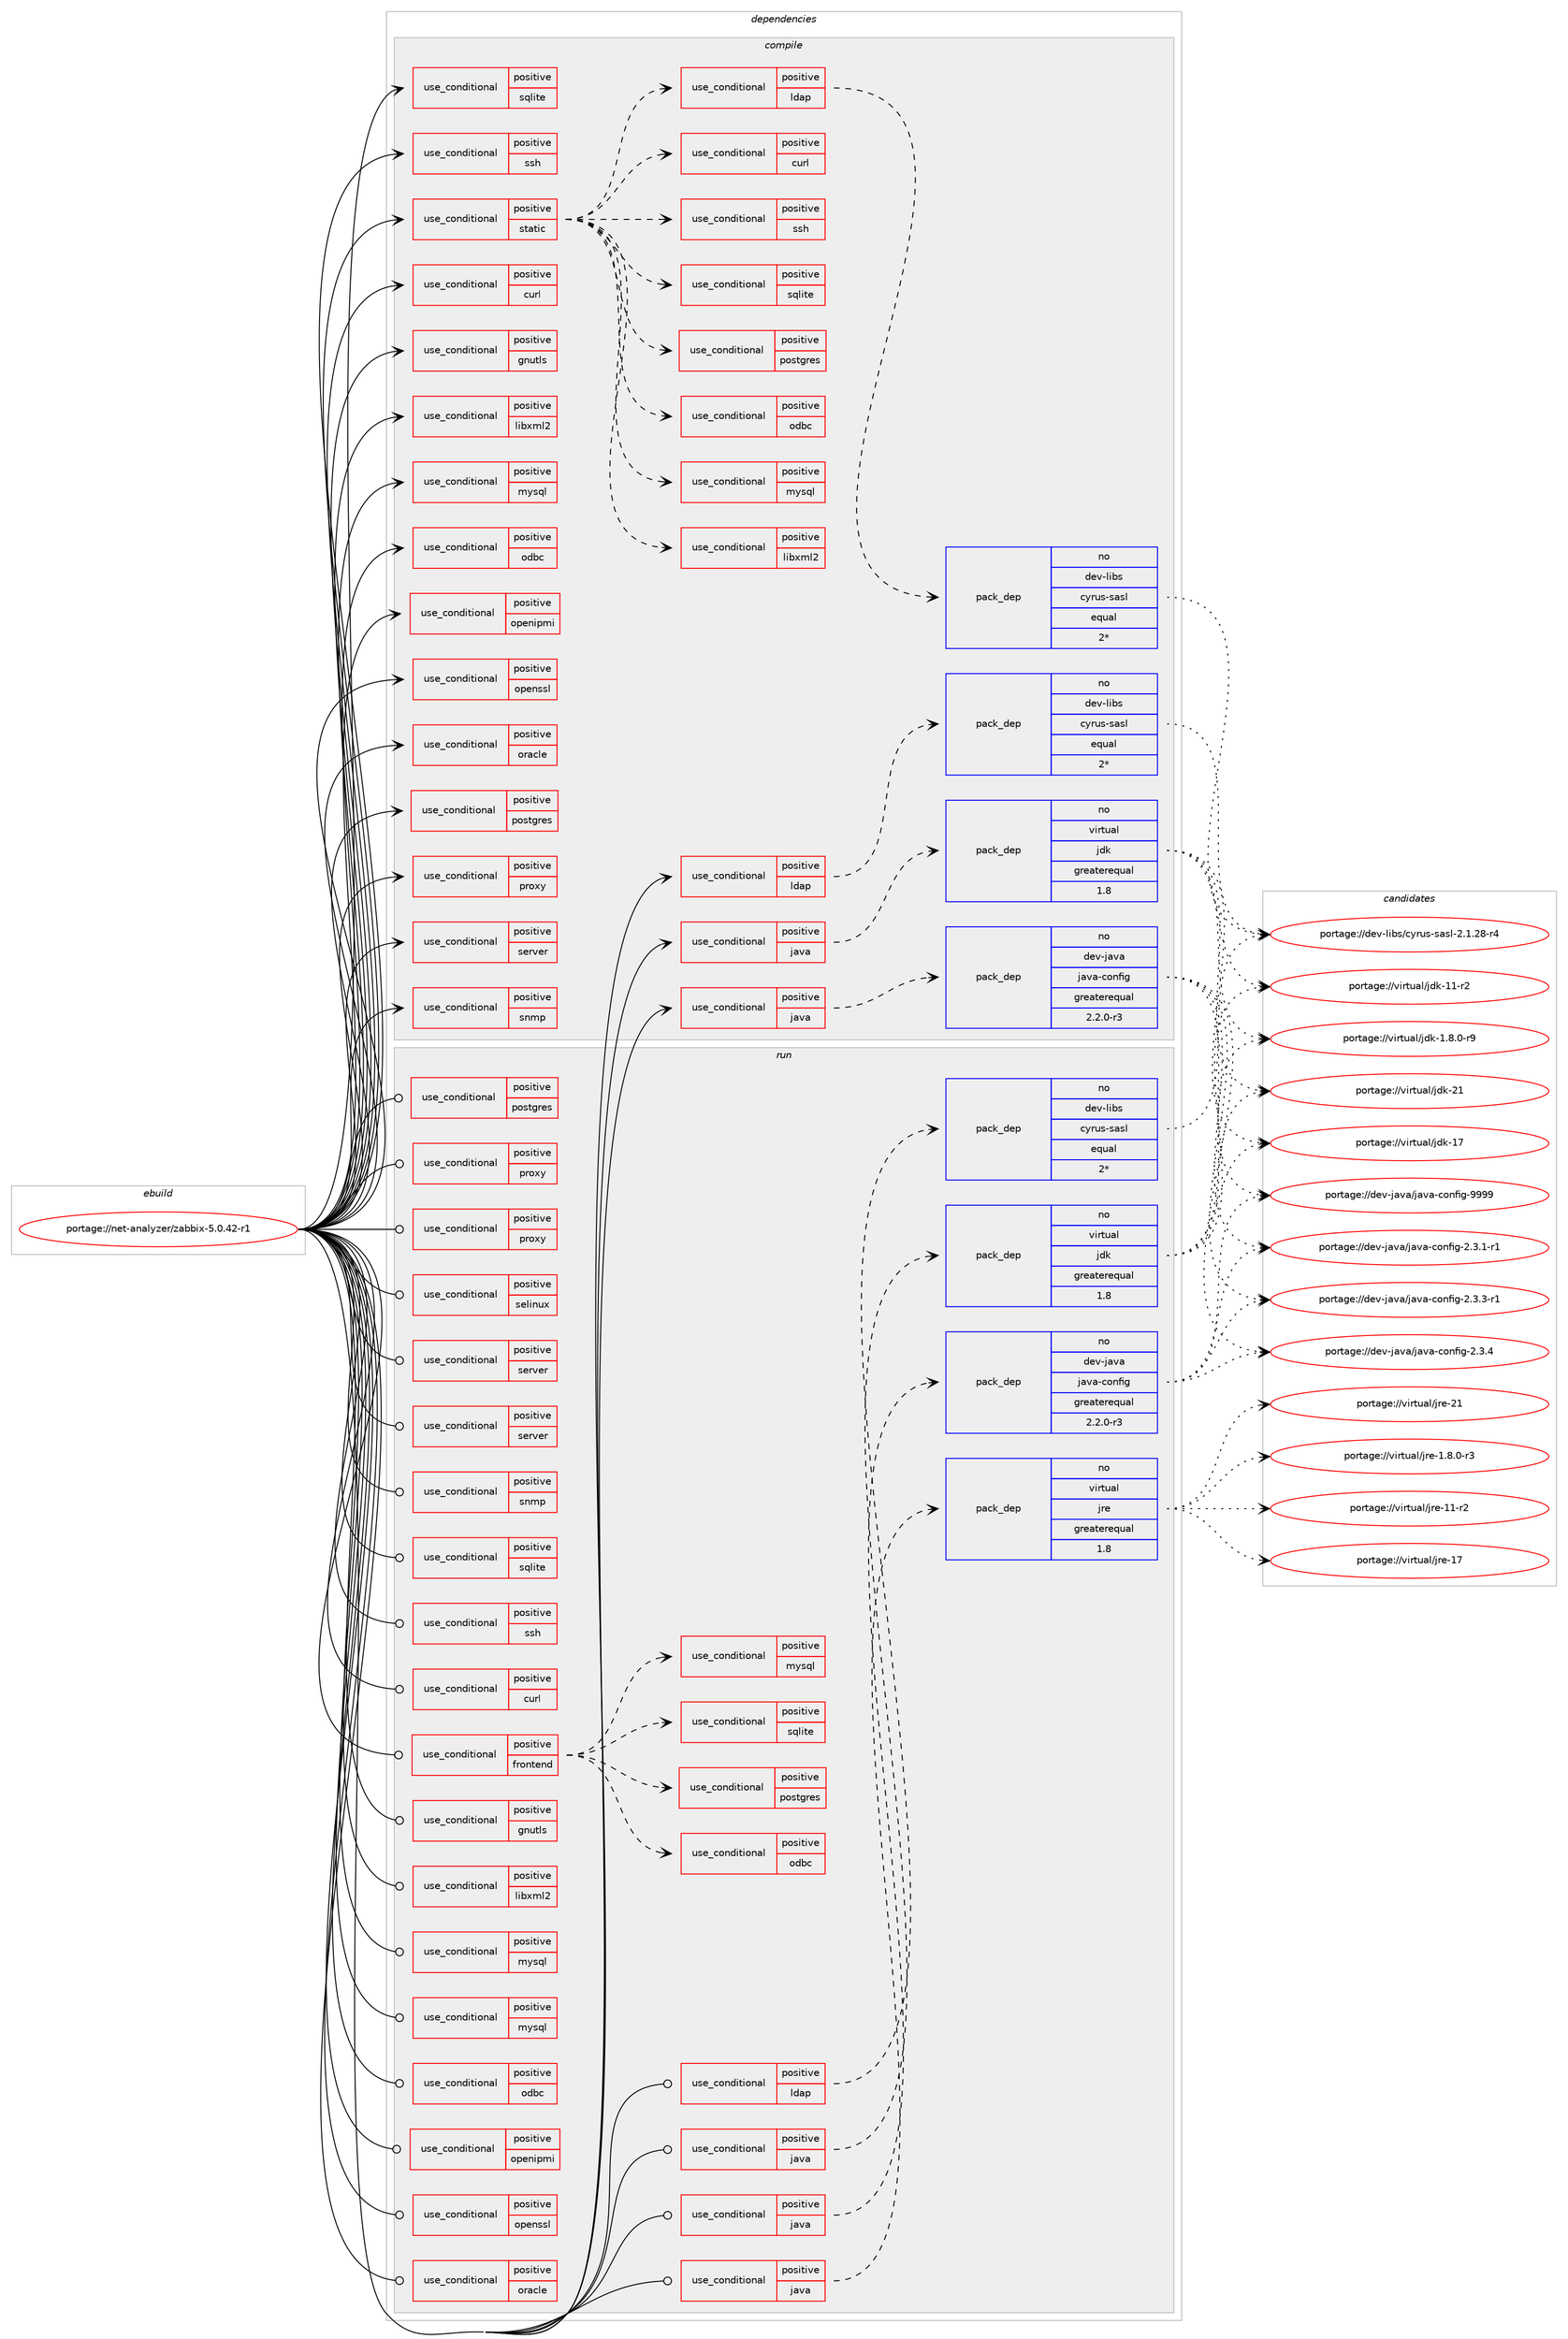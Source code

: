 digraph prolog {

# *************
# Graph options
# *************

newrank=true;
concentrate=true;
compound=true;
graph [rankdir=LR,fontname=Helvetica,fontsize=10,ranksep=1.5];#, ranksep=2.5, nodesep=0.2];
edge  [arrowhead=vee];
node  [fontname=Helvetica,fontsize=10];

# **********
# The ebuild
# **********

subgraph cluster_leftcol {
color=gray;
rank=same;
label=<<i>ebuild</i>>;
id [label="portage://net-analyzer/zabbix-5.0.42-r1", color=red, width=4, href="../net-analyzer/zabbix-5.0.42-r1.svg"];
}

# ****************
# The dependencies
# ****************

subgraph cluster_midcol {
color=gray;
label=<<i>dependencies</i>>;
subgraph cluster_compile {
fillcolor="#eeeeee";
style=filled;
label=<<i>compile</i>>;
subgraph cond86247 {
dependency175684 [label=<<TABLE BORDER="0" CELLBORDER="1" CELLSPACING="0" CELLPADDING="4"><TR><TD ROWSPAN="3" CELLPADDING="10">use_conditional</TD></TR><TR><TD>positive</TD></TR><TR><TD>curl</TD></TR></TABLE>>, shape=none, color=red];
# *** BEGIN UNKNOWN DEPENDENCY TYPE (TODO) ***
# dependency175684 -> package_dependency(portage://net-analyzer/zabbix-5.0.42-r1,install,no,net-misc,curl,none,[,,],[],[])
# *** END UNKNOWN DEPENDENCY TYPE (TODO) ***

}
id:e -> dependency175684:w [weight=20,style="solid",arrowhead="vee"];
subgraph cond86248 {
dependency175685 [label=<<TABLE BORDER="0" CELLBORDER="1" CELLSPACING="0" CELLPADDING="4"><TR><TD ROWSPAN="3" CELLPADDING="10">use_conditional</TD></TR><TR><TD>positive</TD></TR><TR><TD>gnutls</TD></TR></TABLE>>, shape=none, color=red];
# *** BEGIN UNKNOWN DEPENDENCY TYPE (TODO) ***
# dependency175685 -> package_dependency(portage://net-analyzer/zabbix-5.0.42-r1,install,no,net-libs,gnutls,none,[,,],[slot(0),equal],[])
# *** END UNKNOWN DEPENDENCY TYPE (TODO) ***

}
id:e -> dependency175685:w [weight=20,style="solid",arrowhead="vee"];
subgraph cond86249 {
dependency175686 [label=<<TABLE BORDER="0" CELLBORDER="1" CELLSPACING="0" CELLPADDING="4"><TR><TD ROWSPAN="3" CELLPADDING="10">use_conditional</TD></TR><TR><TD>positive</TD></TR><TR><TD>java</TD></TR></TABLE>>, shape=none, color=red];
subgraph pack86904 {
dependency175687 [label=<<TABLE BORDER="0" CELLBORDER="1" CELLSPACING="0" CELLPADDING="4" WIDTH="220"><TR><TD ROWSPAN="6" CELLPADDING="30">pack_dep</TD></TR><TR><TD WIDTH="110">no</TD></TR><TR><TD>dev-java</TD></TR><TR><TD>java-config</TD></TR><TR><TD>greaterequal</TD></TR><TR><TD>2.2.0-r3</TD></TR></TABLE>>, shape=none, color=blue];
}
dependency175686:e -> dependency175687:w [weight=20,style="dashed",arrowhead="vee"];
}
id:e -> dependency175686:w [weight=20,style="solid",arrowhead="vee"];
subgraph cond86250 {
dependency175688 [label=<<TABLE BORDER="0" CELLBORDER="1" CELLSPACING="0" CELLPADDING="4"><TR><TD ROWSPAN="3" CELLPADDING="10">use_conditional</TD></TR><TR><TD>positive</TD></TR><TR><TD>java</TD></TR></TABLE>>, shape=none, color=red];
subgraph pack86905 {
dependency175689 [label=<<TABLE BORDER="0" CELLBORDER="1" CELLSPACING="0" CELLPADDING="4" WIDTH="220"><TR><TD ROWSPAN="6" CELLPADDING="30">pack_dep</TD></TR><TR><TD WIDTH="110">no</TD></TR><TR><TD>virtual</TD></TR><TR><TD>jdk</TD></TR><TR><TD>greaterequal</TD></TR><TR><TD>1.8</TD></TR></TABLE>>, shape=none, color=blue];
}
dependency175688:e -> dependency175689:w [weight=20,style="dashed",arrowhead="vee"];
}
id:e -> dependency175688:w [weight=20,style="solid",arrowhead="vee"];
subgraph cond86251 {
dependency175690 [label=<<TABLE BORDER="0" CELLBORDER="1" CELLSPACING="0" CELLPADDING="4"><TR><TD ROWSPAN="3" CELLPADDING="10">use_conditional</TD></TR><TR><TD>positive</TD></TR><TR><TD>ldap</TD></TR></TABLE>>, shape=none, color=red];
subgraph pack86906 {
dependency175691 [label=<<TABLE BORDER="0" CELLBORDER="1" CELLSPACING="0" CELLPADDING="4" WIDTH="220"><TR><TD ROWSPAN="6" CELLPADDING="30">pack_dep</TD></TR><TR><TD WIDTH="110">no</TD></TR><TR><TD>dev-libs</TD></TR><TR><TD>cyrus-sasl</TD></TR><TR><TD>equal</TD></TR><TR><TD>2*</TD></TR></TABLE>>, shape=none, color=blue];
}
dependency175690:e -> dependency175691:w [weight=20,style="dashed",arrowhead="vee"];
# *** BEGIN UNKNOWN DEPENDENCY TYPE (TODO) ***
# dependency175690 -> package_dependency(portage://net-analyzer/zabbix-5.0.42-r1,install,no,net-libs,gnutls,none,[,,],any_same_slot,[])
# *** END UNKNOWN DEPENDENCY TYPE (TODO) ***

# *** BEGIN UNKNOWN DEPENDENCY TYPE (TODO) ***
# dependency175690 -> package_dependency(portage://net-analyzer/zabbix-5.0.42-r1,install,no,net-nds,openldap,none,[,,],any_same_slot,[])
# *** END UNKNOWN DEPENDENCY TYPE (TODO) ***

}
id:e -> dependency175690:w [weight=20,style="solid",arrowhead="vee"];
subgraph cond86252 {
dependency175692 [label=<<TABLE BORDER="0" CELLBORDER="1" CELLSPACING="0" CELLPADDING="4"><TR><TD ROWSPAN="3" CELLPADDING="10">use_conditional</TD></TR><TR><TD>positive</TD></TR><TR><TD>libxml2</TD></TR></TABLE>>, shape=none, color=red];
# *** BEGIN UNKNOWN DEPENDENCY TYPE (TODO) ***
# dependency175692 -> package_dependency(portage://net-analyzer/zabbix-5.0.42-r1,install,no,dev-libs,libxml2,none,[,,],[],[])
# *** END UNKNOWN DEPENDENCY TYPE (TODO) ***

}
id:e -> dependency175692:w [weight=20,style="solid",arrowhead="vee"];
subgraph cond86253 {
dependency175693 [label=<<TABLE BORDER="0" CELLBORDER="1" CELLSPACING="0" CELLPADDING="4"><TR><TD ROWSPAN="3" CELLPADDING="10">use_conditional</TD></TR><TR><TD>positive</TD></TR><TR><TD>mysql</TD></TR></TABLE>>, shape=none, color=red];
# *** BEGIN UNKNOWN DEPENDENCY TYPE (TODO) ***
# dependency175693 -> package_dependency(portage://net-analyzer/zabbix-5.0.42-r1,install,no,dev-db,mysql-connector-c,none,[,,],any_same_slot,[])
# *** END UNKNOWN DEPENDENCY TYPE (TODO) ***

}
id:e -> dependency175693:w [weight=20,style="solid",arrowhead="vee"];
subgraph cond86254 {
dependency175694 [label=<<TABLE BORDER="0" CELLBORDER="1" CELLSPACING="0" CELLPADDING="4"><TR><TD ROWSPAN="3" CELLPADDING="10">use_conditional</TD></TR><TR><TD>positive</TD></TR><TR><TD>odbc</TD></TR></TABLE>>, shape=none, color=red];
# *** BEGIN UNKNOWN DEPENDENCY TYPE (TODO) ***
# dependency175694 -> package_dependency(portage://net-analyzer/zabbix-5.0.42-r1,install,no,dev-db,unixODBC,none,[,,],[],[])
# *** END UNKNOWN DEPENDENCY TYPE (TODO) ***

}
id:e -> dependency175694:w [weight=20,style="solid",arrowhead="vee"];
subgraph cond86255 {
dependency175695 [label=<<TABLE BORDER="0" CELLBORDER="1" CELLSPACING="0" CELLPADDING="4"><TR><TD ROWSPAN="3" CELLPADDING="10">use_conditional</TD></TR><TR><TD>positive</TD></TR><TR><TD>openipmi</TD></TR></TABLE>>, shape=none, color=red];
# *** BEGIN UNKNOWN DEPENDENCY TYPE (TODO) ***
# dependency175695 -> package_dependency(portage://net-analyzer/zabbix-5.0.42-r1,install,no,sys-libs,openipmi,none,[,,],[],[])
# *** END UNKNOWN DEPENDENCY TYPE (TODO) ***

}
id:e -> dependency175695:w [weight=20,style="solid",arrowhead="vee"];
subgraph cond86256 {
dependency175696 [label=<<TABLE BORDER="0" CELLBORDER="1" CELLSPACING="0" CELLPADDING="4"><TR><TD ROWSPAN="3" CELLPADDING="10">use_conditional</TD></TR><TR><TD>positive</TD></TR><TR><TD>openssl</TD></TR></TABLE>>, shape=none, color=red];
# *** BEGIN UNKNOWN DEPENDENCY TYPE (TODO) ***
# dependency175696 -> package_dependency(portage://net-analyzer/zabbix-5.0.42-r1,install,no,dev-libs,openssl,none,[,,],any_same_slot,[use(disable(bindist),negative)])
# *** END UNKNOWN DEPENDENCY TYPE (TODO) ***

}
id:e -> dependency175696:w [weight=20,style="solid",arrowhead="vee"];
subgraph cond86257 {
dependency175697 [label=<<TABLE BORDER="0" CELLBORDER="1" CELLSPACING="0" CELLPADDING="4"><TR><TD ROWSPAN="3" CELLPADDING="10">use_conditional</TD></TR><TR><TD>positive</TD></TR><TR><TD>oracle</TD></TR></TABLE>>, shape=none, color=red];
# *** BEGIN UNKNOWN DEPENDENCY TYPE (TODO) ***
# dependency175697 -> package_dependency(portage://net-analyzer/zabbix-5.0.42-r1,install,no,dev-db,oracle-instantclient,none,[,,],[],[use(enable(odbc),none),use(enable(sdk),none)])
# *** END UNKNOWN DEPENDENCY TYPE (TODO) ***

}
id:e -> dependency175697:w [weight=20,style="solid",arrowhead="vee"];
subgraph cond86258 {
dependency175698 [label=<<TABLE BORDER="0" CELLBORDER="1" CELLSPACING="0" CELLPADDING="4"><TR><TD ROWSPAN="3" CELLPADDING="10">use_conditional</TD></TR><TR><TD>positive</TD></TR><TR><TD>postgres</TD></TR></TABLE>>, shape=none, color=red];
# *** BEGIN UNKNOWN DEPENDENCY TYPE (TODO) ***
# dependency175698 -> package_dependency(portage://net-analyzer/zabbix-5.0.42-r1,install,no,dev-db,postgresql,none,[,,],any_different_slot,[])
# *** END UNKNOWN DEPENDENCY TYPE (TODO) ***

}
id:e -> dependency175698:w [weight=20,style="solid",arrowhead="vee"];
subgraph cond86259 {
dependency175699 [label=<<TABLE BORDER="0" CELLBORDER="1" CELLSPACING="0" CELLPADDING="4"><TR><TD ROWSPAN="3" CELLPADDING="10">use_conditional</TD></TR><TR><TD>positive</TD></TR><TR><TD>proxy</TD></TR></TABLE>>, shape=none, color=red];
# *** BEGIN UNKNOWN DEPENDENCY TYPE (TODO) ***
# dependency175699 -> package_dependency(portage://net-analyzer/zabbix-5.0.42-r1,install,no,dev-libs,libevent,none,[,,],any_same_slot,[])
# *** END UNKNOWN DEPENDENCY TYPE (TODO) ***

# *** BEGIN UNKNOWN DEPENDENCY TYPE (TODO) ***
# dependency175699 -> package_dependency(portage://net-analyzer/zabbix-5.0.42-r1,install,no,sys-libs,zlib,none,[,,],[],[])
# *** END UNKNOWN DEPENDENCY TYPE (TODO) ***

}
id:e -> dependency175699:w [weight=20,style="solid",arrowhead="vee"];
subgraph cond86260 {
dependency175700 [label=<<TABLE BORDER="0" CELLBORDER="1" CELLSPACING="0" CELLPADDING="4"><TR><TD ROWSPAN="3" CELLPADDING="10">use_conditional</TD></TR><TR><TD>positive</TD></TR><TR><TD>server</TD></TR></TABLE>>, shape=none, color=red];
# *** BEGIN UNKNOWN DEPENDENCY TYPE (TODO) ***
# dependency175700 -> package_dependency(portage://net-analyzer/zabbix-5.0.42-r1,install,no,dev-libs,libevent,none,[,,],any_same_slot,[])
# *** END UNKNOWN DEPENDENCY TYPE (TODO) ***

# *** BEGIN UNKNOWN DEPENDENCY TYPE (TODO) ***
# dependency175700 -> package_dependency(portage://net-analyzer/zabbix-5.0.42-r1,install,no,sys-libs,zlib,none,[,,],[],[])
# *** END UNKNOWN DEPENDENCY TYPE (TODO) ***

}
id:e -> dependency175700:w [weight=20,style="solid",arrowhead="vee"];
subgraph cond86261 {
dependency175701 [label=<<TABLE BORDER="0" CELLBORDER="1" CELLSPACING="0" CELLPADDING="4"><TR><TD ROWSPAN="3" CELLPADDING="10">use_conditional</TD></TR><TR><TD>positive</TD></TR><TR><TD>snmp</TD></TR></TABLE>>, shape=none, color=red];
# *** BEGIN UNKNOWN DEPENDENCY TYPE (TODO) ***
# dependency175701 -> package_dependency(portage://net-analyzer/zabbix-5.0.42-r1,install,no,net-analyzer,net-snmp,none,[,,],any_same_slot,[])
# *** END UNKNOWN DEPENDENCY TYPE (TODO) ***

}
id:e -> dependency175701:w [weight=20,style="solid",arrowhead="vee"];
subgraph cond86262 {
dependency175702 [label=<<TABLE BORDER="0" CELLBORDER="1" CELLSPACING="0" CELLPADDING="4"><TR><TD ROWSPAN="3" CELLPADDING="10">use_conditional</TD></TR><TR><TD>positive</TD></TR><TR><TD>sqlite</TD></TR></TABLE>>, shape=none, color=red];
# *** BEGIN UNKNOWN DEPENDENCY TYPE (TODO) ***
# dependency175702 -> package_dependency(portage://net-analyzer/zabbix-5.0.42-r1,install,no,dev-db,sqlite,none,[,,],[],[])
# *** END UNKNOWN DEPENDENCY TYPE (TODO) ***

}
id:e -> dependency175702:w [weight=20,style="solid",arrowhead="vee"];
subgraph cond86263 {
dependency175703 [label=<<TABLE BORDER="0" CELLBORDER="1" CELLSPACING="0" CELLPADDING="4"><TR><TD ROWSPAN="3" CELLPADDING="10">use_conditional</TD></TR><TR><TD>positive</TD></TR><TR><TD>ssh</TD></TR></TABLE>>, shape=none, color=red];
# *** BEGIN UNKNOWN DEPENDENCY TYPE (TODO) ***
# dependency175703 -> package_dependency(portage://net-analyzer/zabbix-5.0.42-r1,install,no,net-libs,libssh2,none,[,,],[],[])
# *** END UNKNOWN DEPENDENCY TYPE (TODO) ***

}
id:e -> dependency175703:w [weight=20,style="solid",arrowhead="vee"];
subgraph cond86264 {
dependency175704 [label=<<TABLE BORDER="0" CELLBORDER="1" CELLSPACING="0" CELLPADDING="4"><TR><TD ROWSPAN="3" CELLPADDING="10">use_conditional</TD></TR><TR><TD>positive</TD></TR><TR><TD>static</TD></TR></TABLE>>, shape=none, color=red];
subgraph cond86265 {
dependency175705 [label=<<TABLE BORDER="0" CELLBORDER="1" CELLSPACING="0" CELLPADDING="4"><TR><TD ROWSPAN="3" CELLPADDING="10">use_conditional</TD></TR><TR><TD>positive</TD></TR><TR><TD>curl</TD></TR></TABLE>>, shape=none, color=red];
# *** BEGIN UNKNOWN DEPENDENCY TYPE (TODO) ***
# dependency175705 -> package_dependency(portage://net-analyzer/zabbix-5.0.42-r1,install,no,net-misc,curl,none,[,,],[],[use(enable(static-libs),none)])
# *** END UNKNOWN DEPENDENCY TYPE (TODO) ***

}
dependency175704:e -> dependency175705:w [weight=20,style="dashed",arrowhead="vee"];
subgraph cond86266 {
dependency175706 [label=<<TABLE BORDER="0" CELLBORDER="1" CELLSPACING="0" CELLPADDING="4"><TR><TD ROWSPAN="3" CELLPADDING="10">use_conditional</TD></TR><TR><TD>positive</TD></TR><TR><TD>ldap</TD></TR></TABLE>>, shape=none, color=red];
subgraph pack86907 {
dependency175707 [label=<<TABLE BORDER="0" CELLBORDER="1" CELLSPACING="0" CELLPADDING="4" WIDTH="220"><TR><TD ROWSPAN="6" CELLPADDING="30">pack_dep</TD></TR><TR><TD WIDTH="110">no</TD></TR><TR><TD>dev-libs</TD></TR><TR><TD>cyrus-sasl</TD></TR><TR><TD>equal</TD></TR><TR><TD>2*</TD></TR></TABLE>>, shape=none, color=blue];
}
dependency175706:e -> dependency175707:w [weight=20,style="dashed",arrowhead="vee"];
# *** BEGIN UNKNOWN DEPENDENCY TYPE (TODO) ***
# dependency175706 -> package_dependency(portage://net-analyzer/zabbix-5.0.42-r1,install,no,net-libs,gnutls,none,[,,],[],[use(enable(static-libs),none)])
# *** END UNKNOWN DEPENDENCY TYPE (TODO) ***

# *** BEGIN UNKNOWN DEPENDENCY TYPE (TODO) ***
# dependency175706 -> package_dependency(portage://net-analyzer/zabbix-5.0.42-r1,install,no,net-nds,openldap,none,[,,],[],[use(enable(static-libs),none)])
# *** END UNKNOWN DEPENDENCY TYPE (TODO) ***

}
dependency175704:e -> dependency175706:w [weight=20,style="dashed",arrowhead="vee"];
subgraph cond86267 {
dependency175708 [label=<<TABLE BORDER="0" CELLBORDER="1" CELLSPACING="0" CELLPADDING="4"><TR><TD ROWSPAN="3" CELLPADDING="10">use_conditional</TD></TR><TR><TD>positive</TD></TR><TR><TD>libxml2</TD></TR></TABLE>>, shape=none, color=red];
# *** BEGIN UNKNOWN DEPENDENCY TYPE (TODO) ***
# dependency175708 -> package_dependency(portage://net-analyzer/zabbix-5.0.42-r1,install,no,dev-libs,libxml2,none,[,,],[],[use(enable(static-libs),none)])
# *** END UNKNOWN DEPENDENCY TYPE (TODO) ***

}
dependency175704:e -> dependency175708:w [weight=20,style="dashed",arrowhead="vee"];
subgraph cond86268 {
dependency175709 [label=<<TABLE BORDER="0" CELLBORDER="1" CELLSPACING="0" CELLPADDING="4"><TR><TD ROWSPAN="3" CELLPADDING="10">use_conditional</TD></TR><TR><TD>positive</TD></TR><TR><TD>mysql</TD></TR></TABLE>>, shape=none, color=red];
# *** BEGIN UNKNOWN DEPENDENCY TYPE (TODO) ***
# dependency175709 -> package_dependency(portage://net-analyzer/zabbix-5.0.42-r1,install,no,dev-db,mysql-connector-c,none,[,,],[],[use(enable(static-libs),none)])
# *** END UNKNOWN DEPENDENCY TYPE (TODO) ***

}
dependency175704:e -> dependency175709:w [weight=20,style="dashed",arrowhead="vee"];
subgraph cond86269 {
dependency175710 [label=<<TABLE BORDER="0" CELLBORDER="1" CELLSPACING="0" CELLPADDING="4"><TR><TD ROWSPAN="3" CELLPADDING="10">use_conditional</TD></TR><TR><TD>positive</TD></TR><TR><TD>odbc</TD></TR></TABLE>>, shape=none, color=red];
# *** BEGIN UNKNOWN DEPENDENCY TYPE (TODO) ***
# dependency175710 -> package_dependency(portage://net-analyzer/zabbix-5.0.42-r1,install,no,dev-db,unixODBC,none,[,,],[],[use(enable(static-libs),none)])
# *** END UNKNOWN DEPENDENCY TYPE (TODO) ***

}
dependency175704:e -> dependency175710:w [weight=20,style="dashed",arrowhead="vee"];
subgraph cond86270 {
dependency175711 [label=<<TABLE BORDER="0" CELLBORDER="1" CELLSPACING="0" CELLPADDING="4"><TR><TD ROWSPAN="3" CELLPADDING="10">use_conditional</TD></TR><TR><TD>positive</TD></TR><TR><TD>postgres</TD></TR></TABLE>>, shape=none, color=red];
# *** BEGIN UNKNOWN DEPENDENCY TYPE (TODO) ***
# dependency175711 -> package_dependency(portage://net-analyzer/zabbix-5.0.42-r1,install,no,dev-db,postgresql,none,[,,],any_different_slot,[use(enable(static-libs),none)])
# *** END UNKNOWN DEPENDENCY TYPE (TODO) ***

}
dependency175704:e -> dependency175711:w [weight=20,style="dashed",arrowhead="vee"];
subgraph cond86271 {
dependency175712 [label=<<TABLE BORDER="0" CELLBORDER="1" CELLSPACING="0" CELLPADDING="4"><TR><TD ROWSPAN="3" CELLPADDING="10">use_conditional</TD></TR><TR><TD>positive</TD></TR><TR><TD>sqlite</TD></TR></TABLE>>, shape=none, color=red];
# *** BEGIN UNKNOWN DEPENDENCY TYPE (TODO) ***
# dependency175712 -> package_dependency(portage://net-analyzer/zabbix-5.0.42-r1,install,no,dev-db,sqlite,none,[,,],[],[use(enable(static-libs),none)])
# *** END UNKNOWN DEPENDENCY TYPE (TODO) ***

}
dependency175704:e -> dependency175712:w [weight=20,style="dashed",arrowhead="vee"];
subgraph cond86272 {
dependency175713 [label=<<TABLE BORDER="0" CELLBORDER="1" CELLSPACING="0" CELLPADDING="4"><TR><TD ROWSPAN="3" CELLPADDING="10">use_conditional</TD></TR><TR><TD>positive</TD></TR><TR><TD>ssh</TD></TR></TABLE>>, shape=none, color=red];
# *** BEGIN UNKNOWN DEPENDENCY TYPE (TODO) ***
# dependency175713 -> package_dependency(portage://net-analyzer/zabbix-5.0.42-r1,install,no,net-libs,libssh2,none,[,,],[],[])
# *** END UNKNOWN DEPENDENCY TYPE (TODO) ***

}
dependency175704:e -> dependency175713:w [weight=20,style="dashed",arrowhead="vee"];
}
id:e -> dependency175704:w [weight=20,style="solid",arrowhead="vee"];
}
subgraph cluster_compileandrun {
fillcolor="#eeeeee";
style=filled;
label=<<i>compile and run</i>>;
}
subgraph cluster_run {
fillcolor="#eeeeee";
style=filled;
label=<<i>run</i>>;
subgraph cond86273 {
dependency175714 [label=<<TABLE BORDER="0" CELLBORDER="1" CELLSPACING="0" CELLPADDING="4"><TR><TD ROWSPAN="3" CELLPADDING="10">use_conditional</TD></TR><TR><TD>positive</TD></TR><TR><TD>curl</TD></TR></TABLE>>, shape=none, color=red];
# *** BEGIN UNKNOWN DEPENDENCY TYPE (TODO) ***
# dependency175714 -> package_dependency(portage://net-analyzer/zabbix-5.0.42-r1,run,no,net-misc,curl,none,[,,],[],[])
# *** END UNKNOWN DEPENDENCY TYPE (TODO) ***

}
id:e -> dependency175714:w [weight=20,style="solid",arrowhead="odot"];
subgraph cond86274 {
dependency175715 [label=<<TABLE BORDER="0" CELLBORDER="1" CELLSPACING="0" CELLPADDING="4"><TR><TD ROWSPAN="3" CELLPADDING="10">use_conditional</TD></TR><TR><TD>positive</TD></TR><TR><TD>frontend</TD></TR></TABLE>>, shape=none, color=red];
# *** BEGIN UNKNOWN DEPENDENCY TYPE (TODO) ***
# dependency175715 -> package_dependency(portage://net-analyzer/zabbix-5.0.42-r1,run,no,app-admin,webapp-config,none,[,,],[],[])
# *** END UNKNOWN DEPENDENCY TYPE (TODO) ***

# *** BEGIN UNKNOWN DEPENDENCY TYPE (TODO) ***
# dependency175715 -> package_dependency(portage://net-analyzer/zabbix-5.0.42-r1,run,no,dev-lang,php,none,[,,],any_different_slot,[use(enable(bcmath),none),use(enable(ctype),none),use(enable(sockets),none),use(enable(gd),none),use(enable(truetype),none),use(enable(xml),none),use(enable(session),none),use(enable(xmlreader),none),use(enable(xmlwriter),none),use(enable(nls),none),use(enable(sysvipc),none),use(enable(unicode),none)])
# *** END UNKNOWN DEPENDENCY TYPE (TODO) ***

# *** BEGIN UNKNOWN DEPENDENCY TYPE (TODO) ***
# dependency175715 -> package_dependency(portage://net-analyzer/zabbix-5.0.42-r1,run,no,media-libs,gd,none,[,,],[],[use(enable(png),none)])
# *** END UNKNOWN DEPENDENCY TYPE (TODO) ***

# *** BEGIN UNKNOWN DEPENDENCY TYPE (TODO) ***
# dependency175715 -> package_dependency(portage://net-analyzer/zabbix-5.0.42-r1,run,no,virtual,httpd-php,none,[,,],any_different_slot,[])
# *** END UNKNOWN DEPENDENCY TYPE (TODO) ***

subgraph cond86275 {
dependency175716 [label=<<TABLE BORDER="0" CELLBORDER="1" CELLSPACING="0" CELLPADDING="4"><TR><TD ROWSPAN="3" CELLPADDING="10">use_conditional</TD></TR><TR><TD>positive</TD></TR><TR><TD>mysql</TD></TR></TABLE>>, shape=none, color=red];
# *** BEGIN UNKNOWN DEPENDENCY TYPE (TODO) ***
# dependency175716 -> package_dependency(portage://net-analyzer/zabbix-5.0.42-r1,run,no,dev-lang,php,none,[,,],[],[use(enable(mysqli),none)])
# *** END UNKNOWN DEPENDENCY TYPE (TODO) ***

}
dependency175715:e -> dependency175716:w [weight=20,style="dashed",arrowhead="vee"];
subgraph cond86276 {
dependency175717 [label=<<TABLE BORDER="0" CELLBORDER="1" CELLSPACING="0" CELLPADDING="4"><TR><TD ROWSPAN="3" CELLPADDING="10">use_conditional</TD></TR><TR><TD>positive</TD></TR><TR><TD>odbc</TD></TR></TABLE>>, shape=none, color=red];
# *** BEGIN UNKNOWN DEPENDENCY TYPE (TODO) ***
# dependency175717 -> package_dependency(portage://net-analyzer/zabbix-5.0.42-r1,run,no,dev-lang,php,none,[,,],[],[use(enable(odbc),none)])
# *** END UNKNOWN DEPENDENCY TYPE (TODO) ***

}
dependency175715:e -> dependency175717:w [weight=20,style="dashed",arrowhead="vee"];
subgraph cond86277 {
dependency175718 [label=<<TABLE BORDER="0" CELLBORDER="1" CELLSPACING="0" CELLPADDING="4"><TR><TD ROWSPAN="3" CELLPADDING="10">use_conditional</TD></TR><TR><TD>positive</TD></TR><TR><TD>postgres</TD></TR></TABLE>>, shape=none, color=red];
# *** BEGIN UNKNOWN DEPENDENCY TYPE (TODO) ***
# dependency175718 -> package_dependency(portage://net-analyzer/zabbix-5.0.42-r1,run,no,dev-lang,php,none,[,,],[],[use(enable(postgres),none)])
# *** END UNKNOWN DEPENDENCY TYPE (TODO) ***

}
dependency175715:e -> dependency175718:w [weight=20,style="dashed",arrowhead="vee"];
subgraph cond86278 {
dependency175719 [label=<<TABLE BORDER="0" CELLBORDER="1" CELLSPACING="0" CELLPADDING="4"><TR><TD ROWSPAN="3" CELLPADDING="10">use_conditional</TD></TR><TR><TD>positive</TD></TR><TR><TD>sqlite</TD></TR></TABLE>>, shape=none, color=red];
# *** BEGIN UNKNOWN DEPENDENCY TYPE (TODO) ***
# dependency175719 -> package_dependency(portage://net-analyzer/zabbix-5.0.42-r1,run,no,dev-lang,php,none,[,,],[],[use(enable(sqlite),none)])
# *** END UNKNOWN DEPENDENCY TYPE (TODO) ***

}
dependency175715:e -> dependency175719:w [weight=20,style="dashed",arrowhead="vee"];
}
id:e -> dependency175715:w [weight=20,style="solid",arrowhead="odot"];
subgraph cond86279 {
dependency175720 [label=<<TABLE BORDER="0" CELLBORDER="1" CELLSPACING="0" CELLPADDING="4"><TR><TD ROWSPAN="3" CELLPADDING="10">use_conditional</TD></TR><TR><TD>positive</TD></TR><TR><TD>gnutls</TD></TR></TABLE>>, shape=none, color=red];
# *** BEGIN UNKNOWN DEPENDENCY TYPE (TODO) ***
# dependency175720 -> package_dependency(portage://net-analyzer/zabbix-5.0.42-r1,run,no,net-libs,gnutls,none,[,,],[slot(0),equal],[])
# *** END UNKNOWN DEPENDENCY TYPE (TODO) ***

}
id:e -> dependency175720:w [weight=20,style="solid",arrowhead="odot"];
subgraph cond86280 {
dependency175721 [label=<<TABLE BORDER="0" CELLBORDER="1" CELLSPACING="0" CELLPADDING="4"><TR><TD ROWSPAN="3" CELLPADDING="10">use_conditional</TD></TR><TR><TD>positive</TD></TR><TR><TD>java</TD></TR></TABLE>>, shape=none, color=red];
subgraph pack86908 {
dependency175722 [label=<<TABLE BORDER="0" CELLBORDER="1" CELLSPACING="0" CELLPADDING="4" WIDTH="220"><TR><TD ROWSPAN="6" CELLPADDING="30">pack_dep</TD></TR><TR><TD WIDTH="110">no</TD></TR><TR><TD>dev-java</TD></TR><TR><TD>java-config</TD></TR><TR><TD>greaterequal</TD></TR><TR><TD>2.2.0-r3</TD></TR></TABLE>>, shape=none, color=blue];
}
dependency175721:e -> dependency175722:w [weight=20,style="dashed",arrowhead="vee"];
}
id:e -> dependency175721:w [weight=20,style="solid",arrowhead="odot"];
subgraph cond86281 {
dependency175723 [label=<<TABLE BORDER="0" CELLBORDER="1" CELLSPACING="0" CELLPADDING="4"><TR><TD ROWSPAN="3" CELLPADDING="10">use_conditional</TD></TR><TR><TD>positive</TD></TR><TR><TD>java</TD></TR></TABLE>>, shape=none, color=red];
subgraph pack86909 {
dependency175724 [label=<<TABLE BORDER="0" CELLBORDER="1" CELLSPACING="0" CELLPADDING="4" WIDTH="220"><TR><TD ROWSPAN="6" CELLPADDING="30">pack_dep</TD></TR><TR><TD WIDTH="110">no</TD></TR><TR><TD>virtual</TD></TR><TR><TD>jdk</TD></TR><TR><TD>greaterequal</TD></TR><TR><TD>1.8</TD></TR></TABLE>>, shape=none, color=blue];
}
dependency175723:e -> dependency175724:w [weight=20,style="dashed",arrowhead="vee"];
}
id:e -> dependency175723:w [weight=20,style="solid",arrowhead="odot"];
subgraph cond86282 {
dependency175725 [label=<<TABLE BORDER="0" CELLBORDER="1" CELLSPACING="0" CELLPADDING="4"><TR><TD ROWSPAN="3" CELLPADDING="10">use_conditional</TD></TR><TR><TD>positive</TD></TR><TR><TD>java</TD></TR></TABLE>>, shape=none, color=red];
subgraph pack86910 {
dependency175726 [label=<<TABLE BORDER="0" CELLBORDER="1" CELLSPACING="0" CELLPADDING="4" WIDTH="220"><TR><TD ROWSPAN="6" CELLPADDING="30">pack_dep</TD></TR><TR><TD WIDTH="110">no</TD></TR><TR><TD>virtual</TD></TR><TR><TD>jre</TD></TR><TR><TD>greaterequal</TD></TR><TR><TD>1.8</TD></TR></TABLE>>, shape=none, color=blue];
}
dependency175725:e -> dependency175726:w [weight=20,style="dashed",arrowhead="vee"];
}
id:e -> dependency175725:w [weight=20,style="solid",arrowhead="odot"];
subgraph cond86283 {
dependency175727 [label=<<TABLE BORDER="0" CELLBORDER="1" CELLSPACING="0" CELLPADDING="4"><TR><TD ROWSPAN="3" CELLPADDING="10">use_conditional</TD></TR><TR><TD>positive</TD></TR><TR><TD>ldap</TD></TR></TABLE>>, shape=none, color=red];
subgraph pack86911 {
dependency175728 [label=<<TABLE BORDER="0" CELLBORDER="1" CELLSPACING="0" CELLPADDING="4" WIDTH="220"><TR><TD ROWSPAN="6" CELLPADDING="30">pack_dep</TD></TR><TR><TD WIDTH="110">no</TD></TR><TR><TD>dev-libs</TD></TR><TR><TD>cyrus-sasl</TD></TR><TR><TD>equal</TD></TR><TR><TD>2*</TD></TR></TABLE>>, shape=none, color=blue];
}
dependency175727:e -> dependency175728:w [weight=20,style="dashed",arrowhead="vee"];
# *** BEGIN UNKNOWN DEPENDENCY TYPE (TODO) ***
# dependency175727 -> package_dependency(portage://net-analyzer/zabbix-5.0.42-r1,run,no,net-libs,gnutls,none,[,,],any_same_slot,[])
# *** END UNKNOWN DEPENDENCY TYPE (TODO) ***

# *** BEGIN UNKNOWN DEPENDENCY TYPE (TODO) ***
# dependency175727 -> package_dependency(portage://net-analyzer/zabbix-5.0.42-r1,run,no,net-nds,openldap,none,[,,],any_same_slot,[])
# *** END UNKNOWN DEPENDENCY TYPE (TODO) ***

}
id:e -> dependency175727:w [weight=20,style="solid",arrowhead="odot"];
subgraph cond86284 {
dependency175729 [label=<<TABLE BORDER="0" CELLBORDER="1" CELLSPACING="0" CELLPADDING="4"><TR><TD ROWSPAN="3" CELLPADDING="10">use_conditional</TD></TR><TR><TD>positive</TD></TR><TR><TD>libxml2</TD></TR></TABLE>>, shape=none, color=red];
# *** BEGIN UNKNOWN DEPENDENCY TYPE (TODO) ***
# dependency175729 -> package_dependency(portage://net-analyzer/zabbix-5.0.42-r1,run,no,dev-libs,libxml2,none,[,,],[],[])
# *** END UNKNOWN DEPENDENCY TYPE (TODO) ***

}
id:e -> dependency175729:w [weight=20,style="solid",arrowhead="odot"];
subgraph cond86285 {
dependency175730 [label=<<TABLE BORDER="0" CELLBORDER="1" CELLSPACING="0" CELLPADDING="4"><TR><TD ROWSPAN="3" CELLPADDING="10">use_conditional</TD></TR><TR><TD>positive</TD></TR><TR><TD>mysql</TD></TR></TABLE>>, shape=none, color=red];
# *** BEGIN UNKNOWN DEPENDENCY TYPE (TODO) ***
# dependency175730 -> package_dependency(portage://net-analyzer/zabbix-5.0.42-r1,run,no,dev-db,mysql-connector-c,none,[,,],any_same_slot,[])
# *** END UNKNOWN DEPENDENCY TYPE (TODO) ***

}
id:e -> dependency175730:w [weight=20,style="solid",arrowhead="odot"];
subgraph cond86286 {
dependency175731 [label=<<TABLE BORDER="0" CELLBORDER="1" CELLSPACING="0" CELLPADDING="4"><TR><TD ROWSPAN="3" CELLPADDING="10">use_conditional</TD></TR><TR><TD>positive</TD></TR><TR><TD>mysql</TD></TR></TABLE>>, shape=none, color=red];
# *** BEGIN UNKNOWN DEPENDENCY TYPE (TODO) ***
# dependency175731 -> package_dependency(portage://net-analyzer/zabbix-5.0.42-r1,run,no,virtual,mysql,none,[,,],[],[])
# *** END UNKNOWN DEPENDENCY TYPE (TODO) ***

}
id:e -> dependency175731:w [weight=20,style="solid",arrowhead="odot"];
subgraph cond86287 {
dependency175732 [label=<<TABLE BORDER="0" CELLBORDER="1" CELLSPACING="0" CELLPADDING="4"><TR><TD ROWSPAN="3" CELLPADDING="10">use_conditional</TD></TR><TR><TD>positive</TD></TR><TR><TD>odbc</TD></TR></TABLE>>, shape=none, color=red];
# *** BEGIN UNKNOWN DEPENDENCY TYPE (TODO) ***
# dependency175732 -> package_dependency(portage://net-analyzer/zabbix-5.0.42-r1,run,no,dev-db,unixODBC,none,[,,],[],[])
# *** END UNKNOWN DEPENDENCY TYPE (TODO) ***

}
id:e -> dependency175732:w [weight=20,style="solid",arrowhead="odot"];
subgraph cond86288 {
dependency175733 [label=<<TABLE BORDER="0" CELLBORDER="1" CELLSPACING="0" CELLPADDING="4"><TR><TD ROWSPAN="3" CELLPADDING="10">use_conditional</TD></TR><TR><TD>positive</TD></TR><TR><TD>openipmi</TD></TR></TABLE>>, shape=none, color=red];
# *** BEGIN UNKNOWN DEPENDENCY TYPE (TODO) ***
# dependency175733 -> package_dependency(portage://net-analyzer/zabbix-5.0.42-r1,run,no,sys-libs,openipmi,none,[,,],[],[])
# *** END UNKNOWN DEPENDENCY TYPE (TODO) ***

}
id:e -> dependency175733:w [weight=20,style="solid",arrowhead="odot"];
subgraph cond86289 {
dependency175734 [label=<<TABLE BORDER="0" CELLBORDER="1" CELLSPACING="0" CELLPADDING="4"><TR><TD ROWSPAN="3" CELLPADDING="10">use_conditional</TD></TR><TR><TD>positive</TD></TR><TR><TD>openssl</TD></TR></TABLE>>, shape=none, color=red];
# *** BEGIN UNKNOWN DEPENDENCY TYPE (TODO) ***
# dependency175734 -> package_dependency(portage://net-analyzer/zabbix-5.0.42-r1,run,no,dev-libs,openssl,none,[,,],any_same_slot,[use(disable(bindist),negative)])
# *** END UNKNOWN DEPENDENCY TYPE (TODO) ***

}
id:e -> dependency175734:w [weight=20,style="solid",arrowhead="odot"];
subgraph cond86290 {
dependency175735 [label=<<TABLE BORDER="0" CELLBORDER="1" CELLSPACING="0" CELLPADDING="4"><TR><TD ROWSPAN="3" CELLPADDING="10">use_conditional</TD></TR><TR><TD>positive</TD></TR><TR><TD>oracle</TD></TR></TABLE>>, shape=none, color=red];
# *** BEGIN UNKNOWN DEPENDENCY TYPE (TODO) ***
# dependency175735 -> package_dependency(portage://net-analyzer/zabbix-5.0.42-r1,run,no,dev-db,oracle-instantclient,none,[,,],[],[use(enable(odbc),none),use(enable(sdk),none)])
# *** END UNKNOWN DEPENDENCY TYPE (TODO) ***

}
id:e -> dependency175735:w [weight=20,style="solid",arrowhead="odot"];
subgraph cond86291 {
dependency175736 [label=<<TABLE BORDER="0" CELLBORDER="1" CELLSPACING="0" CELLPADDING="4"><TR><TD ROWSPAN="3" CELLPADDING="10">use_conditional</TD></TR><TR><TD>positive</TD></TR><TR><TD>postgres</TD></TR></TABLE>>, shape=none, color=red];
# *** BEGIN UNKNOWN DEPENDENCY TYPE (TODO) ***
# dependency175736 -> package_dependency(portage://net-analyzer/zabbix-5.0.42-r1,run,no,dev-db,postgresql,none,[,,],any_different_slot,[])
# *** END UNKNOWN DEPENDENCY TYPE (TODO) ***

}
id:e -> dependency175736:w [weight=20,style="solid",arrowhead="odot"];
subgraph cond86292 {
dependency175737 [label=<<TABLE BORDER="0" CELLBORDER="1" CELLSPACING="0" CELLPADDING="4"><TR><TD ROWSPAN="3" CELLPADDING="10">use_conditional</TD></TR><TR><TD>positive</TD></TR><TR><TD>proxy</TD></TR></TABLE>>, shape=none, color=red];
# *** BEGIN UNKNOWN DEPENDENCY TYPE (TODO) ***
# dependency175737 -> package_dependency(portage://net-analyzer/zabbix-5.0.42-r1,run,no,dev-libs,libevent,none,[,,],any_same_slot,[])
# *** END UNKNOWN DEPENDENCY TYPE (TODO) ***

# *** BEGIN UNKNOWN DEPENDENCY TYPE (TODO) ***
# dependency175737 -> package_dependency(portage://net-analyzer/zabbix-5.0.42-r1,run,no,sys-libs,zlib,none,[,,],[],[])
# *** END UNKNOWN DEPENDENCY TYPE (TODO) ***

}
id:e -> dependency175737:w [weight=20,style="solid",arrowhead="odot"];
subgraph cond86293 {
dependency175738 [label=<<TABLE BORDER="0" CELLBORDER="1" CELLSPACING="0" CELLPADDING="4"><TR><TD ROWSPAN="3" CELLPADDING="10">use_conditional</TD></TR><TR><TD>positive</TD></TR><TR><TD>proxy</TD></TR></TABLE>>, shape=none, color=red];
# *** BEGIN UNKNOWN DEPENDENCY TYPE (TODO) ***
# dependency175738 -> package_dependency(portage://net-analyzer/zabbix-5.0.42-r1,run,no,dev-libs,libpcre,none,[,,],[],[])
# *** END UNKNOWN DEPENDENCY TYPE (TODO) ***

# *** BEGIN UNKNOWN DEPENDENCY TYPE (TODO) ***
# dependency175738 -> package_dependency(portage://net-analyzer/zabbix-5.0.42-r1,run,no,net-analyzer,fping,none,[,,],[],[use(enable(suid),none)])
# *** END UNKNOWN DEPENDENCY TYPE (TODO) ***

}
id:e -> dependency175738:w [weight=20,style="solid",arrowhead="odot"];
subgraph cond86294 {
dependency175739 [label=<<TABLE BORDER="0" CELLBORDER="1" CELLSPACING="0" CELLPADDING="4"><TR><TD ROWSPAN="3" CELLPADDING="10">use_conditional</TD></TR><TR><TD>positive</TD></TR><TR><TD>selinux</TD></TR></TABLE>>, shape=none, color=red];
# *** BEGIN UNKNOWN DEPENDENCY TYPE (TODO) ***
# dependency175739 -> package_dependency(portage://net-analyzer/zabbix-5.0.42-r1,run,no,sec-policy,selinux-zabbix,none,[,,],[],[])
# *** END UNKNOWN DEPENDENCY TYPE (TODO) ***

}
id:e -> dependency175739:w [weight=20,style="solid",arrowhead="odot"];
subgraph cond86295 {
dependency175740 [label=<<TABLE BORDER="0" CELLBORDER="1" CELLSPACING="0" CELLPADDING="4"><TR><TD ROWSPAN="3" CELLPADDING="10">use_conditional</TD></TR><TR><TD>positive</TD></TR><TR><TD>server</TD></TR></TABLE>>, shape=none, color=red];
# *** BEGIN UNKNOWN DEPENDENCY TYPE (TODO) ***
# dependency175740 -> package_dependency(portage://net-analyzer/zabbix-5.0.42-r1,run,no,app-admin,webapp-config,none,[,,],[],[])
# *** END UNKNOWN DEPENDENCY TYPE (TODO) ***

# *** BEGIN UNKNOWN DEPENDENCY TYPE (TODO) ***
# dependency175740 -> package_dependency(portage://net-analyzer/zabbix-5.0.42-r1,run,no,dev-libs,libpcre,none,[,,],[],[])
# *** END UNKNOWN DEPENDENCY TYPE (TODO) ***

# *** BEGIN UNKNOWN DEPENDENCY TYPE (TODO) ***
# dependency175740 -> package_dependency(portage://net-analyzer/zabbix-5.0.42-r1,run,no,net-analyzer,fping,none,[,,],[],[use(enable(suid),none)])
# *** END UNKNOWN DEPENDENCY TYPE (TODO) ***

}
id:e -> dependency175740:w [weight=20,style="solid",arrowhead="odot"];
subgraph cond86296 {
dependency175741 [label=<<TABLE BORDER="0" CELLBORDER="1" CELLSPACING="0" CELLPADDING="4"><TR><TD ROWSPAN="3" CELLPADDING="10">use_conditional</TD></TR><TR><TD>positive</TD></TR><TR><TD>server</TD></TR></TABLE>>, shape=none, color=red];
# *** BEGIN UNKNOWN DEPENDENCY TYPE (TODO) ***
# dependency175741 -> package_dependency(portage://net-analyzer/zabbix-5.0.42-r1,run,no,dev-libs,libevent,none,[,,],any_same_slot,[])
# *** END UNKNOWN DEPENDENCY TYPE (TODO) ***

# *** BEGIN UNKNOWN DEPENDENCY TYPE (TODO) ***
# dependency175741 -> package_dependency(portage://net-analyzer/zabbix-5.0.42-r1,run,no,sys-libs,zlib,none,[,,],[],[])
# *** END UNKNOWN DEPENDENCY TYPE (TODO) ***

}
id:e -> dependency175741:w [weight=20,style="solid",arrowhead="odot"];
subgraph cond86297 {
dependency175742 [label=<<TABLE BORDER="0" CELLBORDER="1" CELLSPACING="0" CELLPADDING="4"><TR><TD ROWSPAN="3" CELLPADDING="10">use_conditional</TD></TR><TR><TD>positive</TD></TR><TR><TD>snmp</TD></TR></TABLE>>, shape=none, color=red];
# *** BEGIN UNKNOWN DEPENDENCY TYPE (TODO) ***
# dependency175742 -> package_dependency(portage://net-analyzer/zabbix-5.0.42-r1,run,no,net-analyzer,net-snmp,none,[,,],any_same_slot,[])
# *** END UNKNOWN DEPENDENCY TYPE (TODO) ***

}
id:e -> dependency175742:w [weight=20,style="solid",arrowhead="odot"];
subgraph cond86298 {
dependency175743 [label=<<TABLE BORDER="0" CELLBORDER="1" CELLSPACING="0" CELLPADDING="4"><TR><TD ROWSPAN="3" CELLPADDING="10">use_conditional</TD></TR><TR><TD>positive</TD></TR><TR><TD>sqlite</TD></TR></TABLE>>, shape=none, color=red];
# *** BEGIN UNKNOWN DEPENDENCY TYPE (TODO) ***
# dependency175743 -> package_dependency(portage://net-analyzer/zabbix-5.0.42-r1,run,no,dev-db,sqlite,none,[,,],[],[])
# *** END UNKNOWN DEPENDENCY TYPE (TODO) ***

}
id:e -> dependency175743:w [weight=20,style="solid",arrowhead="odot"];
subgraph cond86299 {
dependency175744 [label=<<TABLE BORDER="0" CELLBORDER="1" CELLSPACING="0" CELLPADDING="4"><TR><TD ROWSPAN="3" CELLPADDING="10">use_conditional</TD></TR><TR><TD>positive</TD></TR><TR><TD>ssh</TD></TR></TABLE>>, shape=none, color=red];
# *** BEGIN UNKNOWN DEPENDENCY TYPE (TODO) ***
# dependency175744 -> package_dependency(portage://net-analyzer/zabbix-5.0.42-r1,run,no,net-libs,libssh2,none,[,,],[],[])
# *** END UNKNOWN DEPENDENCY TYPE (TODO) ***

}
id:e -> dependency175744:w [weight=20,style="solid",arrowhead="odot"];
# *** BEGIN UNKNOWN DEPENDENCY TYPE (TODO) ***
# id -> package_dependency(portage://net-analyzer/zabbix-5.0.42-r1,run,no,acct-group,zabbix,none,[,,],[],[])
# *** END UNKNOWN DEPENDENCY TYPE (TODO) ***

# *** BEGIN UNKNOWN DEPENDENCY TYPE (TODO) ***
# id -> package_dependency(portage://net-analyzer/zabbix-5.0.42-r1,run,no,acct-user,zabbix,none,[,,],[],[])
# *** END UNKNOWN DEPENDENCY TYPE (TODO) ***

# *** BEGIN UNKNOWN DEPENDENCY TYPE (TODO) ***
# id -> package_dependency(portage://net-analyzer/zabbix-5.0.42-r1,run,no,virtual,tmpfiles,none,[,,],[],[])
# *** END UNKNOWN DEPENDENCY TYPE (TODO) ***

}
}

# **************
# The candidates
# **************

subgraph cluster_choices {
rank=same;
color=gray;
label=<<i>candidates</i>>;

subgraph choice86904 {
color=black;
nodesep=1;
choice10010111845106971189747106971189745991111101021051034550465146494511449 [label="portage://dev-java/java-config-2.3.1-r1", color=red, width=4,href="../dev-java/java-config-2.3.1-r1.svg"];
choice10010111845106971189747106971189745991111101021051034550465146514511449 [label="portage://dev-java/java-config-2.3.3-r1", color=red, width=4,href="../dev-java/java-config-2.3.3-r1.svg"];
choice1001011184510697118974710697118974599111110102105103455046514652 [label="portage://dev-java/java-config-2.3.4", color=red, width=4,href="../dev-java/java-config-2.3.4.svg"];
choice10010111845106971189747106971189745991111101021051034557575757 [label="portage://dev-java/java-config-9999", color=red, width=4,href="../dev-java/java-config-9999.svg"];
dependency175687:e -> choice10010111845106971189747106971189745991111101021051034550465146494511449:w [style=dotted,weight="100"];
dependency175687:e -> choice10010111845106971189747106971189745991111101021051034550465146514511449:w [style=dotted,weight="100"];
dependency175687:e -> choice1001011184510697118974710697118974599111110102105103455046514652:w [style=dotted,weight="100"];
dependency175687:e -> choice10010111845106971189747106971189745991111101021051034557575757:w [style=dotted,weight="100"];
}
subgraph choice86905 {
color=black;
nodesep=1;
choice11810511411611797108471061001074549465646484511457 [label="portage://virtual/jdk-1.8.0-r9", color=red, width=4,href="../virtual/jdk-1.8.0-r9.svg"];
choice11810511411611797108471061001074549494511450 [label="portage://virtual/jdk-11-r2", color=red, width=4,href="../virtual/jdk-11-r2.svg"];
choice1181051141161179710847106100107454955 [label="portage://virtual/jdk-17", color=red, width=4,href="../virtual/jdk-17.svg"];
choice1181051141161179710847106100107455049 [label="portage://virtual/jdk-21", color=red, width=4,href="../virtual/jdk-21.svg"];
dependency175689:e -> choice11810511411611797108471061001074549465646484511457:w [style=dotted,weight="100"];
dependency175689:e -> choice11810511411611797108471061001074549494511450:w [style=dotted,weight="100"];
dependency175689:e -> choice1181051141161179710847106100107454955:w [style=dotted,weight="100"];
dependency175689:e -> choice1181051141161179710847106100107455049:w [style=dotted,weight="100"];
}
subgraph choice86906 {
color=black;
nodesep=1;
choice100101118451081059811547991211141171154511597115108455046494650564511452 [label="portage://dev-libs/cyrus-sasl-2.1.28-r4", color=red, width=4,href="../dev-libs/cyrus-sasl-2.1.28-r4.svg"];
dependency175691:e -> choice100101118451081059811547991211141171154511597115108455046494650564511452:w [style=dotted,weight="100"];
}
subgraph choice86907 {
color=black;
nodesep=1;
choice100101118451081059811547991211141171154511597115108455046494650564511452 [label="portage://dev-libs/cyrus-sasl-2.1.28-r4", color=red, width=4,href="../dev-libs/cyrus-sasl-2.1.28-r4.svg"];
dependency175707:e -> choice100101118451081059811547991211141171154511597115108455046494650564511452:w [style=dotted,weight="100"];
}
subgraph choice86908 {
color=black;
nodesep=1;
choice10010111845106971189747106971189745991111101021051034550465146494511449 [label="portage://dev-java/java-config-2.3.1-r1", color=red, width=4,href="../dev-java/java-config-2.3.1-r1.svg"];
choice10010111845106971189747106971189745991111101021051034550465146514511449 [label="portage://dev-java/java-config-2.3.3-r1", color=red, width=4,href="../dev-java/java-config-2.3.3-r1.svg"];
choice1001011184510697118974710697118974599111110102105103455046514652 [label="portage://dev-java/java-config-2.3.4", color=red, width=4,href="../dev-java/java-config-2.3.4.svg"];
choice10010111845106971189747106971189745991111101021051034557575757 [label="portage://dev-java/java-config-9999", color=red, width=4,href="../dev-java/java-config-9999.svg"];
dependency175722:e -> choice10010111845106971189747106971189745991111101021051034550465146494511449:w [style=dotted,weight="100"];
dependency175722:e -> choice10010111845106971189747106971189745991111101021051034550465146514511449:w [style=dotted,weight="100"];
dependency175722:e -> choice1001011184510697118974710697118974599111110102105103455046514652:w [style=dotted,weight="100"];
dependency175722:e -> choice10010111845106971189747106971189745991111101021051034557575757:w [style=dotted,weight="100"];
}
subgraph choice86909 {
color=black;
nodesep=1;
choice11810511411611797108471061001074549465646484511457 [label="portage://virtual/jdk-1.8.0-r9", color=red, width=4,href="../virtual/jdk-1.8.0-r9.svg"];
choice11810511411611797108471061001074549494511450 [label="portage://virtual/jdk-11-r2", color=red, width=4,href="../virtual/jdk-11-r2.svg"];
choice1181051141161179710847106100107454955 [label="portage://virtual/jdk-17", color=red, width=4,href="../virtual/jdk-17.svg"];
choice1181051141161179710847106100107455049 [label="portage://virtual/jdk-21", color=red, width=4,href="../virtual/jdk-21.svg"];
dependency175724:e -> choice11810511411611797108471061001074549465646484511457:w [style=dotted,weight="100"];
dependency175724:e -> choice11810511411611797108471061001074549494511450:w [style=dotted,weight="100"];
dependency175724:e -> choice1181051141161179710847106100107454955:w [style=dotted,weight="100"];
dependency175724:e -> choice1181051141161179710847106100107455049:w [style=dotted,weight="100"];
}
subgraph choice86910 {
color=black;
nodesep=1;
choice11810511411611797108471061141014549465646484511451 [label="portage://virtual/jre-1.8.0-r3", color=red, width=4,href="../virtual/jre-1.8.0-r3.svg"];
choice11810511411611797108471061141014549494511450 [label="portage://virtual/jre-11-r2", color=red, width=4,href="../virtual/jre-11-r2.svg"];
choice1181051141161179710847106114101454955 [label="portage://virtual/jre-17", color=red, width=4,href="../virtual/jre-17.svg"];
choice1181051141161179710847106114101455049 [label="portage://virtual/jre-21", color=red, width=4,href="../virtual/jre-21.svg"];
dependency175726:e -> choice11810511411611797108471061141014549465646484511451:w [style=dotted,weight="100"];
dependency175726:e -> choice11810511411611797108471061141014549494511450:w [style=dotted,weight="100"];
dependency175726:e -> choice1181051141161179710847106114101454955:w [style=dotted,weight="100"];
dependency175726:e -> choice1181051141161179710847106114101455049:w [style=dotted,weight="100"];
}
subgraph choice86911 {
color=black;
nodesep=1;
choice100101118451081059811547991211141171154511597115108455046494650564511452 [label="portage://dev-libs/cyrus-sasl-2.1.28-r4", color=red, width=4,href="../dev-libs/cyrus-sasl-2.1.28-r4.svg"];
dependency175728:e -> choice100101118451081059811547991211141171154511597115108455046494650564511452:w [style=dotted,weight="100"];
}
}

}
